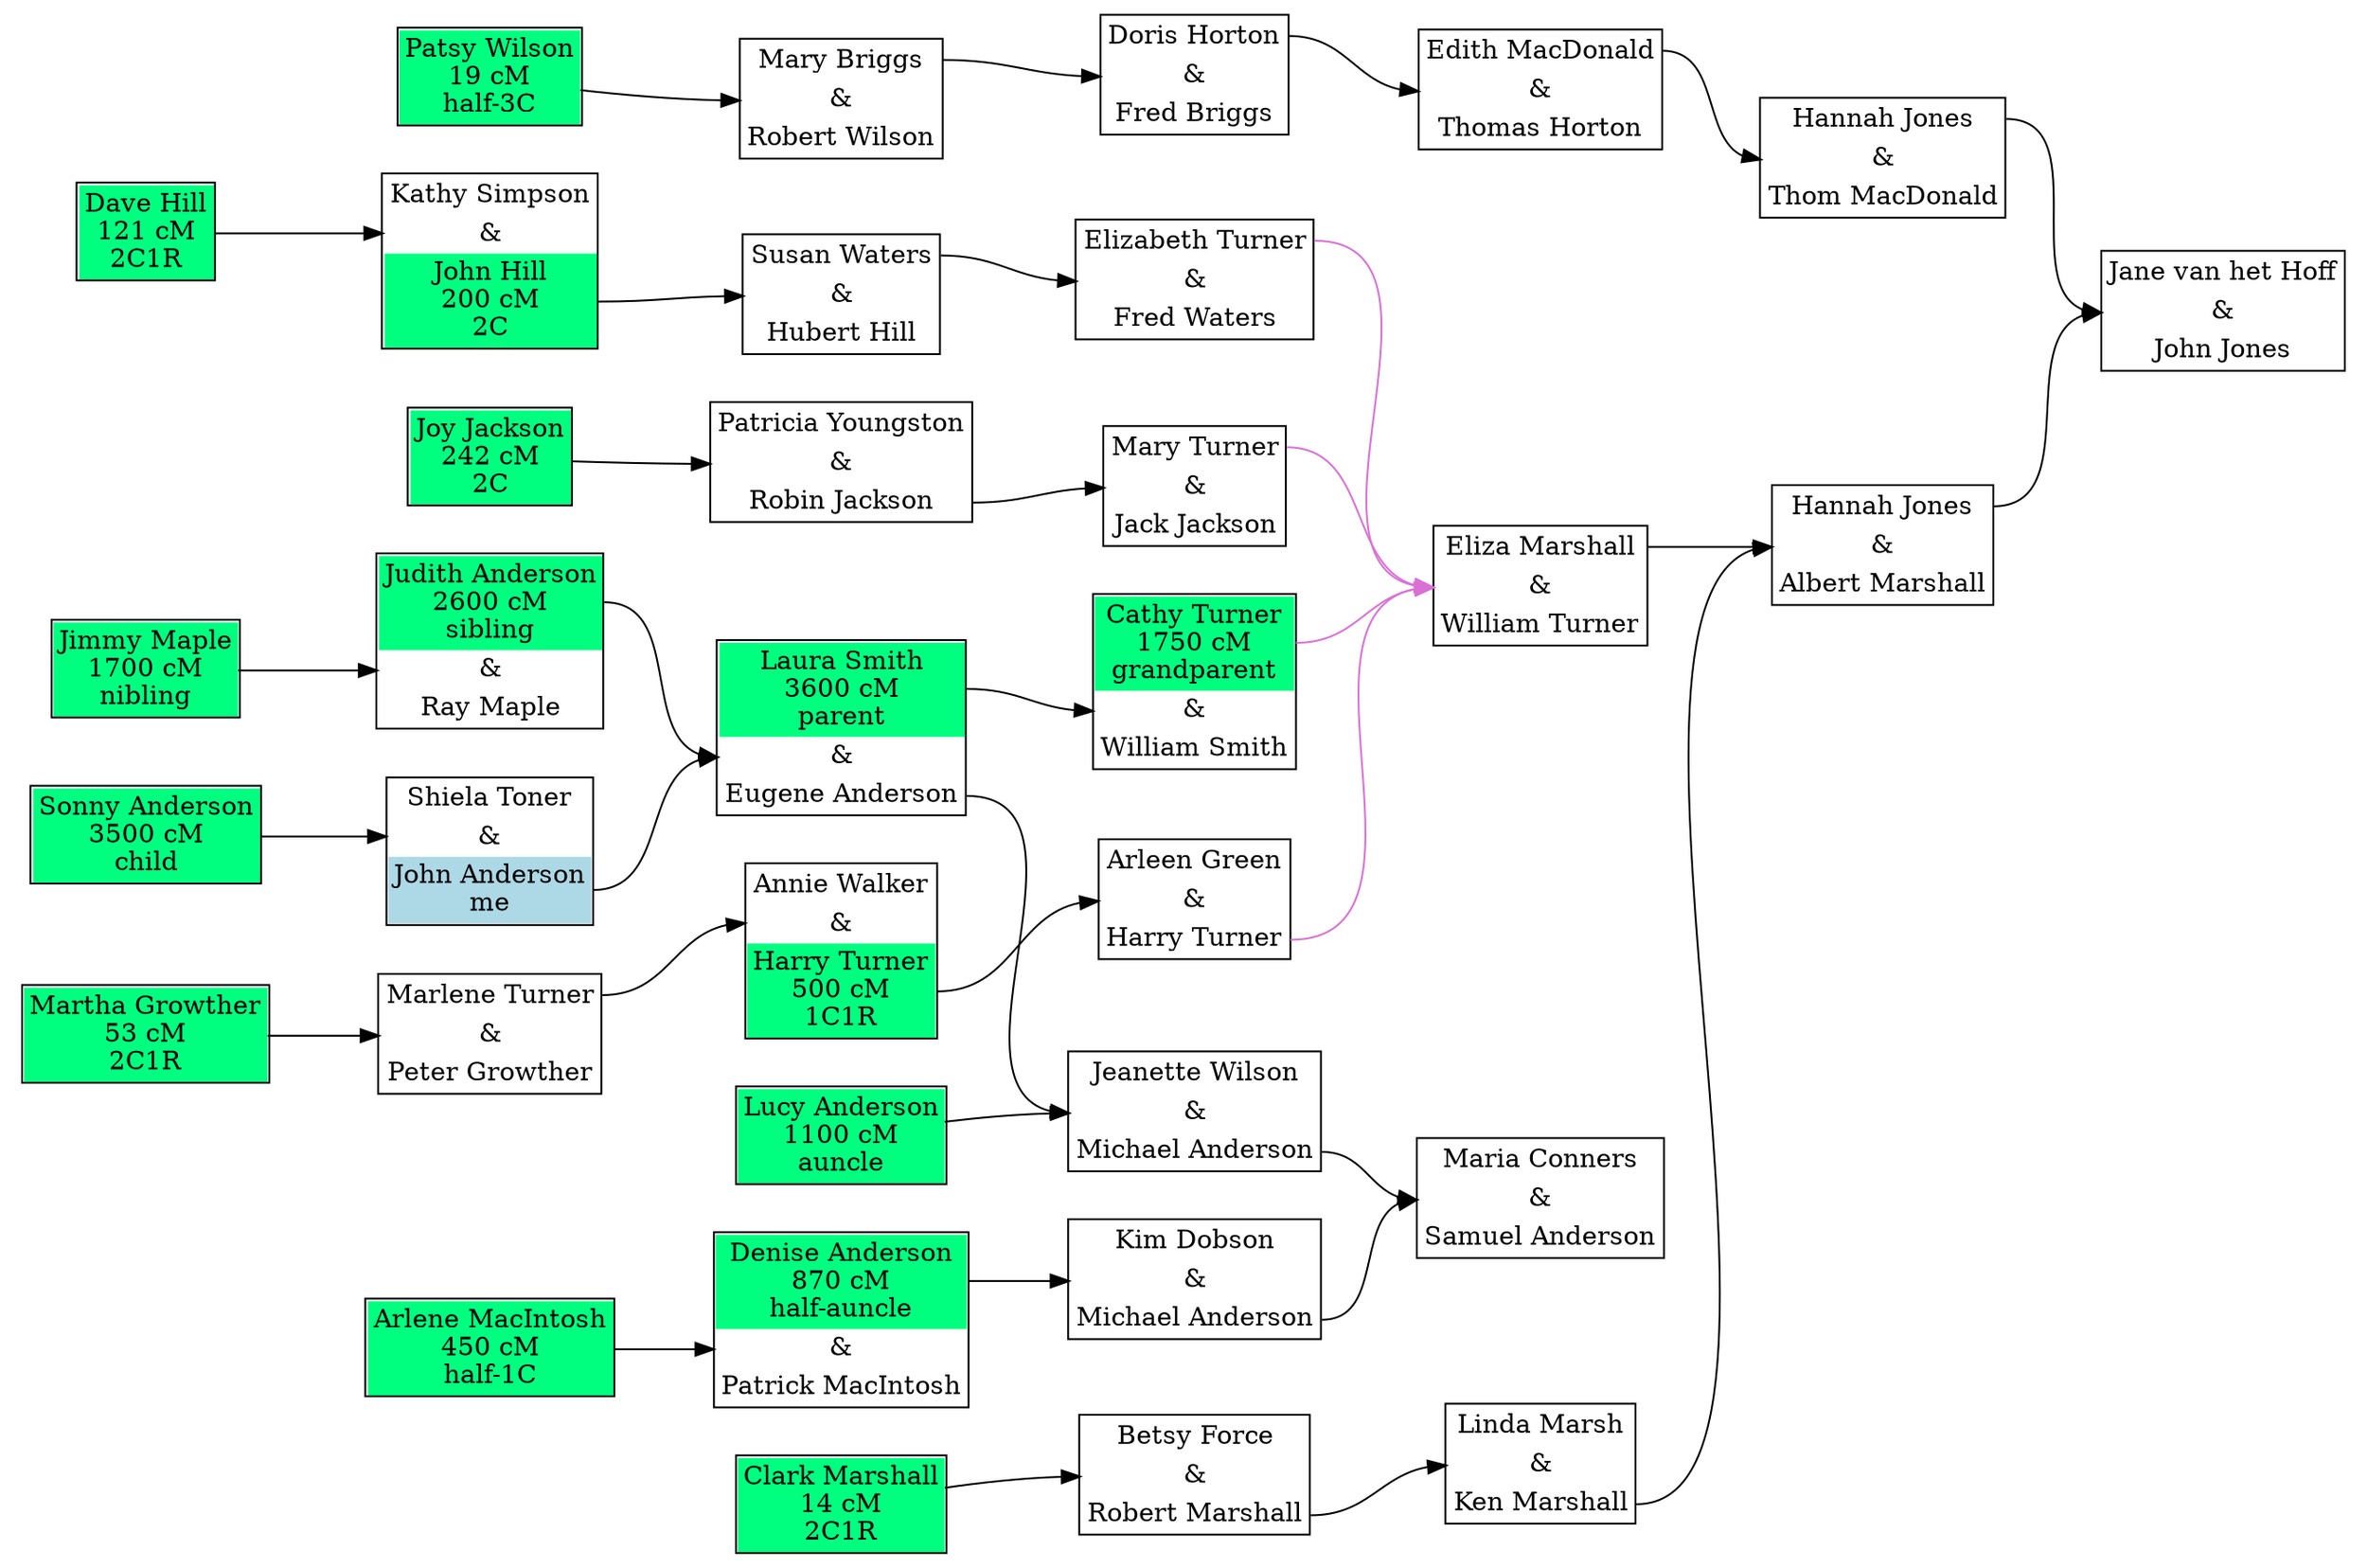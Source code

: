 digraph family {
node [shape=plaintext];
rankdir=LR;
f2 [label=<
<table cellpadding="3" border="1" cellspacing="0" cellborder="0">
<tr><td port="w">Hannah Jones</td></tr>
<tr><td port="u">&amp;</td></tr>
<tr><td port="h">Thom MacDonald</td></tr>
</table>>];
f6 [label=<
<table cellpadding="3" border="1" cellspacing="0" cellborder="0">
<tr><td port="w">Hannah Jones</td></tr>
<tr><td port="u">&amp;</td></tr>
<tr><td port="h">Albert Marshall</td></tr>
</table>>];
f5 [label=<
<table cellpadding="3" border="1" cellspacing="0" cellborder="0">
<tr><td port="w">Mary Briggs</td></tr>
<tr><td port="u">&amp;</td></tr>
<tr><td port="h">Robert Wilson</td></tr>
</table>>];
f4 [label=<
<table cellpadding="3" border="1" cellspacing="0" cellborder="0">
<tr><td port="w">Doris Horton</td></tr>
<tr><td port="u">&amp;</td></tr>
<tr><td port="h">Fred Briggs</td></tr>
</table>>];
f3 [label=<
<table cellpadding="3" border="1" cellspacing="0" cellborder="0">
<tr><td port="w">Edith MacDonald</td></tr>
<tr><td port="u">&amp;</td></tr>
<tr><td port="h">Thomas Horton</td></tr>
</table>>];
f17 [label=<
<table cellpadding="3" border="1" cellspacing="0" cellborder="0">
<tr><td port="w" bgcolor="springgreen">Laura Smith<br/>3600 cM<br/>parent</td></tr>
<tr><td port="u">&amp;</td></tr>
<tr><td port="h">Eugene Anderson</td></tr>
</table>>];
f16 [label=<
<table cellpadding="3" border="1" cellspacing="0" cellborder="0">
<tr><td port="w" bgcolor="springgreen">Cathy Turner<br/>1750 cM<br/>grandparent</td></tr>
<tr><td port="u">&amp;</td></tr>
<tr><td port="h">William Smith</td></tr>
</table>>];
f7 [label=<
<table cellpadding="3" border="1" cellspacing="0" cellborder="0">
<tr><td port="w">Eliza Marshall</td></tr>
<tr><td port="u">&amp;</td></tr>
<tr><td port="h">William Turner</td></tr>
</table>>];
f1 [label=<
<table cellpadding="3" border="1" cellspacing="0" cellborder="0">
<tr><td port="w">Jane van het Hoff</td></tr>
<tr><td port="u">&amp;</td></tr>
<tr><td port="h">John Jones</td></tr>
</table>>];
f9 [label=<
<table cellpadding="3" border="1" cellspacing="0" cellborder="0">
<tr><td port="w">Susan Waters</td></tr>
<tr><td port="u">&amp;</td></tr>
<tr><td port="h">Hubert Hill</td></tr>
</table>>];
f8 [label=<
<table cellpadding="3" border="1" cellspacing="0" cellborder="0">
<tr><td port="w">Elizabeth Turner</td></tr>
<tr><td port="u">&amp;</td></tr>
<tr><td port="h">Fred Waters</td></tr>
</table>>];
f10 [label=<
<table cellpadding="3" border="1" cellspacing="0" cellborder="0">
<tr><td port="w">Kathy Simpson</td></tr>
<tr><td port="u">&amp;</td></tr>
<tr><td port="h" bgcolor="springgreen">John Hill<br/>200 cM<br/>2C</td></tr>
</table>>];
f12 [label=<
<table cellpadding="3" border="1" cellspacing="0" cellborder="0">
<tr><td port="w">Patricia Youngston</td></tr>
<tr><td port="u">&amp;</td></tr>
<tr><td port="h">Robin Jackson</td></tr>
</table>>];
f11 [label=<
<table cellpadding="3" border="1" cellspacing="0" cellborder="0">
<tr><td port="w">Mary Turner</td></tr>
<tr><td port="u">&amp;</td></tr>
<tr><td port="h">Jack Jackson</td></tr>
</table>>];
f13 [label=<
<table cellpadding="3" border="1" cellspacing="0" cellborder="0">
<tr><td port="w">Arleen Green</td></tr>
<tr><td port="u">&amp;</td></tr>
<tr><td port="h">Harry Turner</td></tr>
</table>>];
f15 [label=<
<table cellpadding="3" border="1" cellspacing="0" cellborder="0">
<tr><td port="w">Marlene Turner</td></tr>
<tr><td port="u">&amp;</td></tr>
<tr><td port="h">Peter Growther</td></tr>
</table>>];
f14 [label=<
<table cellpadding="3" border="1" cellspacing="0" cellborder="0">
<tr><td port="w">Annie Walker</td></tr>
<tr><td port="u">&amp;</td></tr>
<tr><td port="h" bgcolor="springgreen">Harry Turner<br/>500 cM<br/>1C1R</td></tr>
</table>>];
f19 [label=<
<table cellpadding="3" border="1" cellspacing="0" cellborder="0">
<tr><td port="w">Betsy Force</td></tr>
<tr><td port="u">&amp;</td></tr>
<tr><td port="h">Robert Marshall</td></tr>
</table>>];
f18 [label=<
<table cellpadding="3" border="1" cellspacing="0" cellborder="0">
<tr><td port="w">Linda Marsh</td></tr>
<tr><td port="u">&amp;</td></tr>
<tr><td port="h">Ken Marshall</td></tr>
</table>>];
f20 [label=<
<table cellpadding="3" border="1" cellspacing="0" cellborder="0">
<tr><td port="w">Jeanette Wilson</td></tr>
<tr><td port="u">&amp;</td></tr>
<tr><td port="h">Michael Anderson</td></tr>
</table>>];
f21 [label=<
<table cellpadding="3" border="1" cellspacing="0" cellborder="0">
<tr><td port="w">Shiela Toner</td></tr>
<tr><td port="u">&amp;</td></tr>
<tr><td port="h" bgcolor="lightblue">John Anderson<br/>me</td></tr>
</table>>];
f22 [label=<
<table cellpadding="3" border="1" cellspacing="0" cellborder="0">
<tr><td port="w">Kim Dobson</td></tr>
<tr><td port="u">&amp;</td></tr>
<tr><td port="h">Michael Anderson</td></tr>
</table>>];
f24 [label=<
<table cellpadding="3" border="1" cellspacing="0" cellborder="0">
<tr><td port="w">Maria Conners</td></tr>
<tr><td port="u">&amp;</td></tr>
<tr><td port="h">Samuel Anderson</td></tr>
</table>>];
f23 [label=<
<table cellpadding="3" border="1" cellspacing="0" cellborder="0">
<tr><td port="w" bgcolor="springgreen">Denise Anderson<br/>870 cM<br/>half-auncle</td></tr>
<tr><td port="u">&amp;</td></tr>
<tr><td port="h">Patrick MacIntosh</td></tr>
</table>>];
f25 [label=<
<table cellpadding="3" border="1" cellspacing="0" cellborder="0">
<tr><td port="w" bgcolor="springgreen">Judith Anderson<br/>2600 cM<br/>sibling</td></tr>
<tr><td port="u">&amp;</td></tr>
<tr><td port="h">Ray Maple</td></tr>
</table>>];
i46 [label=<
<table cellpadding="3" border="1" cellspacing="0" cellborder="0">
<tr><td port="i" bgcolor="springgreen">Lucy Anderson<br/>1100 cM<br/>auncle</td></tr>
</table>>];
i48 [label=<
<table cellpadding="3" border="1" cellspacing="0" cellborder="0">
<tr><td port="i" bgcolor="springgreen">Sonny Anderson<br/>3500 cM<br/>child</td></tr>
</table>>];
i28 [label=<
<table cellpadding="3" border="1" cellspacing="0" cellborder="0">
<tr><td port="i" bgcolor="springgreen">Joy Jackson<br/>242 cM<br/>2C</td></tr>
</table>>];
i43 [label=<
<table cellpadding="3" border="1" cellspacing="0" cellborder="0">
<tr><td port="i" bgcolor="springgreen">Clark Marshall<br/>14 cM<br/>2C1R</td></tr>
</table>>];
i53 [label=<
<table cellpadding="3" border="1" cellspacing="0" cellborder="0">
<tr><td port="i" bgcolor="springgreen">Arlene MacIntosh<br/>450 cM<br/>half-1C</td></tr>
</table>>];
i57 [label=<
<table cellpadding="3" border="1" cellspacing="0" cellborder="0">
<tr><td port="i" bgcolor="springgreen">Jimmy Maple<br/>1700 cM<br/>nibling</td></tr>
</table>>];
i24 [label=<
<table cellpadding="3" border="1" cellspacing="0" cellborder="0">
<tr><td port="i" bgcolor="springgreen">Dave Hill<br/>121 cM<br/>2C1R</td></tr>
</table>>];
i11 [label=<
<table cellpadding="3" border="1" cellspacing="0" cellborder="0">
<tr><td port="i" bgcolor="springgreen">Patsy Wilson<br/>19 cM<br/>half-3C</td></tr>
</table>>];
i34 [label=<
<table cellpadding="3" border="1" cellspacing="0" cellborder="0">
<tr><td port="i" bgcolor="springgreen">Martha Growther<br/>53 cM<br/>2C1R</td></tr>
</table>>];
f25:w -> f17:u;
f19:h -> f18:u;
f5:w -> f4:u;
f20:h -> f24:u;
i43:i -> f19:u;
i28:i -> f12:u;
i34:i -> f15:u;
f2:w -> f1:u;
f21:h -> f17:u;
f12:h -> f11:u;
i48:i -> f21:u;
i57:i -> f25:u;
f14:h -> f13:u;
f11:w -> f7:u [color=orchid];
f7:w -> f6:u;
f17:h -> f20:u;
f10:h -> f9:u;
i11:i -> f5:u;
f3:w -> f2:u;
f17:w -> f16:u;
f23:w -> f22:u;
i24:i -> f10:u;
f6:w -> f1:u;
f13:h -> f7:u [color=orchid];
i46:i -> f20:u;
f4:w -> f3:u;
f9:w -> f8:u;
f15:w -> f14:u;
f16:w -> f7:u [color=orchid];
f22:h -> f24:u;
i53:i -> f23:u;
f18:h -> f6:u;
f8:w -> f7:u [color=orchid];
}
